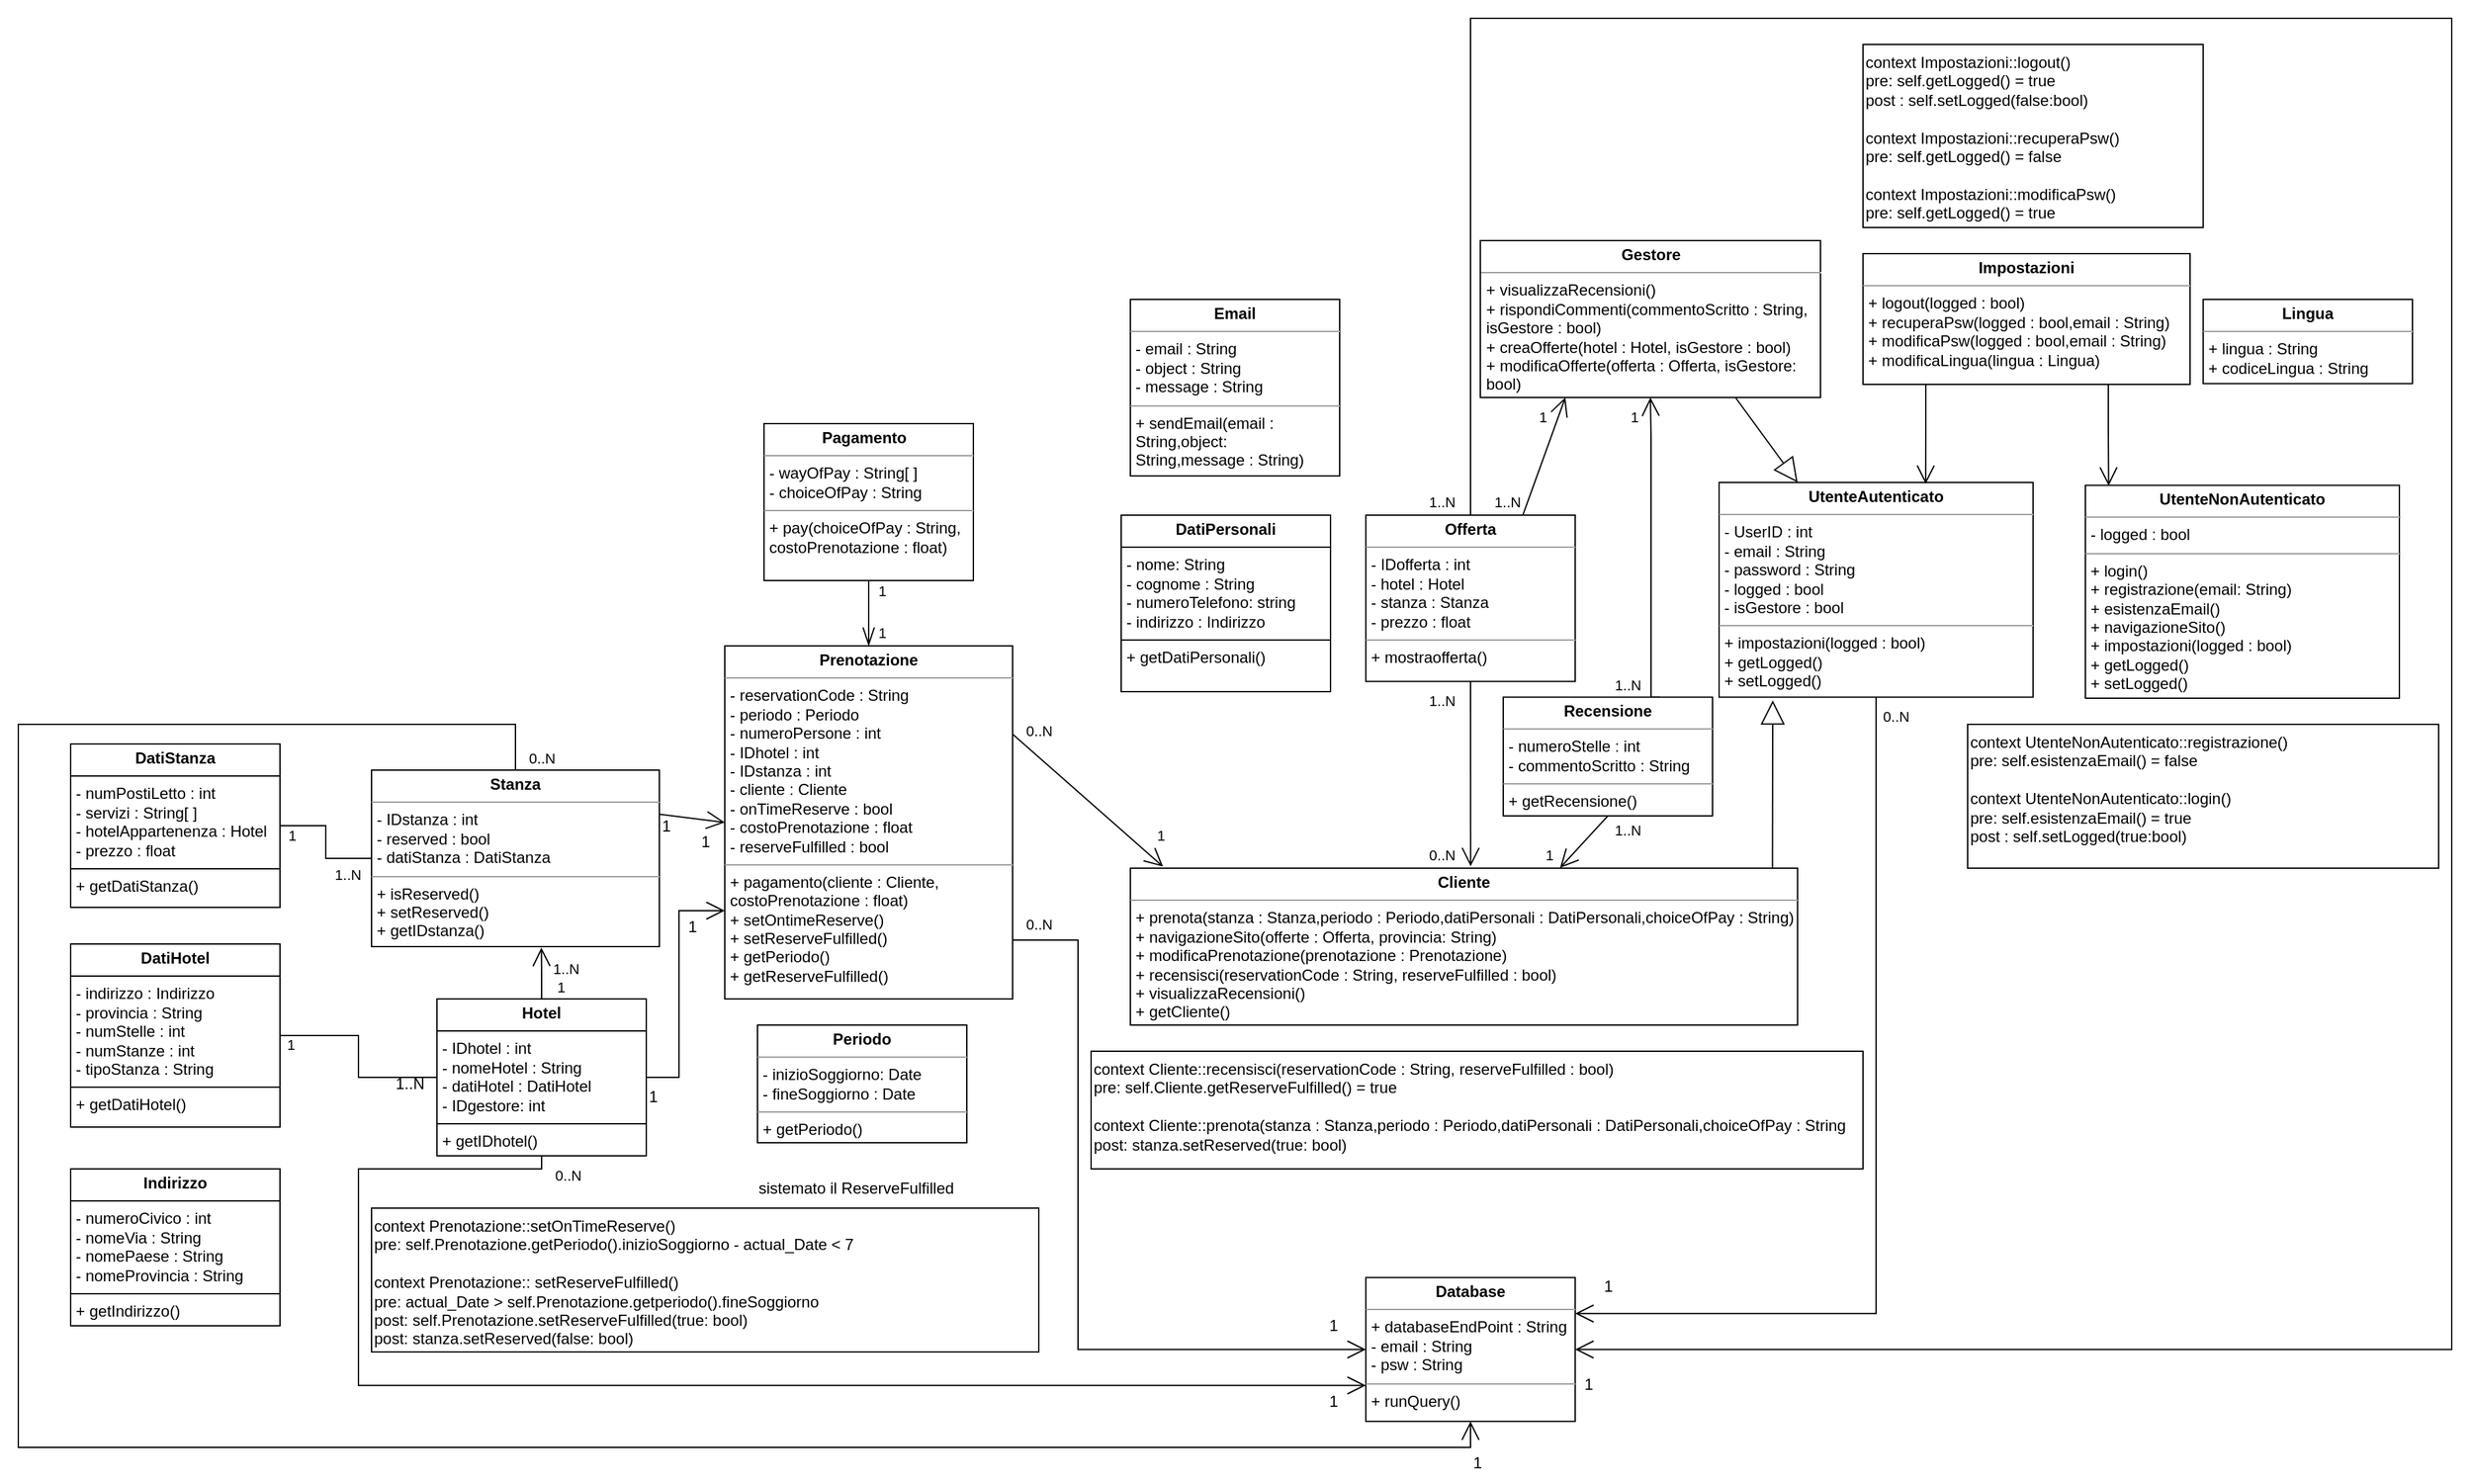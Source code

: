 <mxfile version="24.7.10">
  <diagram name="Pagina-1" id="dEHCwScaDQ0WG6pjIAjq">
    <mxGraphModel dx="1753" dy="-3562" grid="1" gridSize="10" guides="1" tooltips="1" connect="1" arrows="1" fold="1" page="1" pageScale="1" pageWidth="827" pageHeight="1169" math="0" shadow="0">
      <root>
        <mxCell id="0" />
        <mxCell id="1" parent="0" />
        <mxCell id="WoJ8gUg84EBX55OeKf0T-1" value="&lt;p style=&quot;margin:0px;margin-top:4px;text-align:center;&quot;&gt;&lt;b&gt;Database&lt;/b&gt;&lt;/p&gt;&lt;hr size=&quot;1&quot;&gt;&lt;p style=&quot;margin:0px;margin-left:4px;&quot;&gt;+ databaseEndPoint : String&lt;/p&gt;&lt;p style=&quot;margin:0px;margin-left:4px;&quot;&gt;- email : String&lt;/p&gt;&lt;p style=&quot;margin:0px;margin-left:4px;&quot;&gt;- psw : String&lt;/p&gt;&lt;hr size=&quot;1&quot;&gt;&lt;p style=&quot;margin:0px;margin-left:4px;&quot;&gt;+ runQuery()&lt;/p&gt;" style="verticalAlign=top;align=left;overflow=fill;fontSize=12;fontFamily=Helvetica;html=1;whiteSpace=wrap;" vertex="1" parent="1">
          <mxGeometry x="2470" y="6393.12" width="160" height="110" as="geometry" />
        </mxCell>
        <mxCell id="WoJ8gUg84EBX55OeKf0T-2" style="edgeStyle=orthogonalEdgeStyle;rounded=0;orthogonalLoop=1;jettySize=auto;html=1;exitX=0.75;exitY=0;exitDx=0;exitDy=0;endArrow=open;endFill=0;endSize=12;entryX=0.5;entryY=1;entryDx=0;entryDy=0;" edge="1" parent="1" source="WoJ8gUg84EBX55OeKf0T-77" target="WoJ8gUg84EBX55OeKf0T-3">
          <mxGeometry relative="1" as="geometry">
            <mxPoint x="2680" y="5820" as="targetPoint" />
            <Array as="points">
              <mxPoint x="2688" y="5949" />
              <mxPoint x="2688" y="5750" />
            </Array>
          </mxGeometry>
        </mxCell>
        <mxCell id="WoJ8gUg84EBX55OeKf0T-3" value="&lt;p style=&quot;margin:0px;margin-top:4px;text-align:center;&quot;&gt;&lt;b&gt;Gestore&lt;/b&gt;&lt;/p&gt;&lt;hr size=&quot;1&quot;&gt;&lt;p style=&quot;margin:0px;margin-left:4px;&quot;&gt;&lt;/p&gt;&lt;p style=&quot;margin:0px;margin-left:4px;&quot;&gt;+ visualizzaRecensioni()&lt;/p&gt;&lt;p style=&quot;margin:0px;margin-left:4px;&quot;&gt;+ rispondiCommenti(commentoScritto : String, isGestore : bool)&lt;/p&gt;&lt;p style=&quot;margin:0px;margin-left:4px;&quot;&gt;+ creaOfferte(hotel : Hotel, isGestore : bool)&lt;/p&gt;&lt;p style=&quot;margin:0px;margin-left:4px;&quot;&gt;+ modificaOfferte(offerta : Offerta, isGestore: bool)&lt;/p&gt;" style="verticalAlign=top;align=left;overflow=fill;fontSize=12;fontFamily=Helvetica;html=1;whiteSpace=wrap;" vertex="1" parent="1">
          <mxGeometry x="2557.5" y="5600" width="260" height="120" as="geometry" />
        </mxCell>
        <mxCell id="WoJ8gUg84EBX55OeKf0T-4" style="rounded=0;orthogonalLoop=1;jettySize=auto;html=1;exitX=0.51;exitY=-0.012;exitDx=0;exitDy=0;endArrow=none;endFill=0;entryX=0.5;entryY=1;entryDx=0;entryDy=0;startArrow=open;startFill=0;endSize=12;startSize=12;exitPerimeter=0;" edge="1" parent="1" source="WoJ8gUg84EBX55OeKf0T-5" target="WoJ8gUg84EBX55OeKf0T-17">
          <mxGeometry relative="1" as="geometry">
            <mxPoint x="2550" y="5940" as="targetPoint" />
          </mxGeometry>
        </mxCell>
        <mxCell id="WoJ8gUg84EBX55OeKf0T-5" value="&lt;p style=&quot;margin:0px;margin-top:4px;text-align:center;&quot;&gt;&lt;b&gt;Cliente&lt;/b&gt;&lt;/p&gt;&lt;hr size=&quot;1&quot;&gt;&lt;p style=&quot;margin:0px;margin-left:4px;&quot;&gt;+ prenota(stanza : Stanza,periodo : Periodo,datiPersonali : DatiPersonali,choiceOfPay : String)&lt;/p&gt;&lt;p style=&quot;margin:0px;margin-left:4px;&quot;&gt;+ navigazioneSito(offerte : Offerta, provincia: String)&lt;/p&gt;&lt;p style=&quot;margin:0px;margin-left:4px;&quot;&gt;+ modificaPrenotazione(prenotazione : Prenotazione)&lt;/p&gt;&lt;p style=&quot;margin:0px;margin-left:4px;&quot;&gt;+ recensisci(reservationCode : String, reserveFulfilled : bool)&lt;/p&gt;&lt;p style=&quot;margin:0px;margin-left:4px;&quot;&gt;+ visualizzaRecensioni()&lt;/p&gt;&lt;p style=&quot;margin:0px;margin-left:4px;&quot;&gt;+ getCliente()&lt;/p&gt;" style="verticalAlign=top;align=left;overflow=fill;fontSize=12;fontFamily=Helvetica;html=1;whiteSpace=wrap;" vertex="1" parent="1">
          <mxGeometry x="2290" y="6080" width="510" height="120" as="geometry" />
        </mxCell>
        <mxCell id="WoJ8gUg84EBX55OeKf0T-6" style="edgeStyle=orthogonalEdgeStyle;rounded=0;orthogonalLoop=1;jettySize=auto;html=1;entryX=1;entryY=0.25;entryDx=0;entryDy=0;endArrow=open;endFill=0;endSize=12;exitX=0.5;exitY=1;exitDx=0;exitDy=0;" edge="1" parent="1" source="WoJ8gUg84EBX55OeKf0T-7" target="WoJ8gUg84EBX55OeKf0T-1">
          <mxGeometry relative="1" as="geometry">
            <Array as="points">
              <mxPoint x="2860" y="6421" />
            </Array>
            <mxPoint x="2890" y="5990" as="sourcePoint" />
          </mxGeometry>
        </mxCell>
        <mxCell id="WoJ8gUg84EBX55OeKf0T-7" value="&lt;p style=&quot;margin:0px;margin-top:4px;text-align:center;&quot;&gt;&lt;b&gt;UtenteAutenticato&lt;/b&gt;&lt;/p&gt;&lt;hr size=&quot;1&quot;&gt;&lt;p style=&quot;margin:0px;margin-left:4px;&quot;&gt;- UserID : int&lt;/p&gt;&lt;p style=&quot;margin:0px;margin-left:4px;&quot;&gt;- email : String&lt;/p&gt;&lt;p style=&quot;margin:0px;margin-left:4px;&quot;&gt;- password : String&lt;/p&gt;&lt;p style=&quot;margin:0px;margin-left:4px;&quot;&gt;- logged : bool&lt;/p&gt;&lt;p style=&quot;margin:0px;margin-left:4px;&quot;&gt;- isGestore : bool&lt;/p&gt;&lt;hr size=&quot;1&quot;&gt;&lt;p style=&quot;border-color: var(--border-color); margin: 0px 0px 0px 4px;&quot;&gt;&lt;span style=&quot;background-color: initial;&quot;&gt;+ impostazioni(logged : bool)&lt;/span&gt;&lt;/p&gt;&lt;p style=&quot;border-color: var(--border-color); margin: 0px 0px 0px 4px;&quot;&gt;&lt;span style=&quot;background-color: initial;&quot;&gt;+ getLogged()&amp;nbsp;&lt;/span&gt;&lt;br&gt;&lt;/p&gt;&lt;p style=&quot;border-color: var(--border-color); margin: 0px 0px 0px 4px;&quot;&gt;&lt;span style=&quot;background-color: initial;&quot;&gt;+ setLogged()&lt;/span&gt;&lt;/p&gt;" style="verticalAlign=top;align=left;overflow=fill;fontSize=12;fontFamily=Helvetica;html=1;whiteSpace=wrap;" vertex="1" parent="1">
          <mxGeometry x="2740" y="5785" width="240" height="164.21" as="geometry" />
        </mxCell>
        <mxCell id="WoJ8gUg84EBX55OeKf0T-8" value="&lt;p style=&quot;margin:0px;margin-top:4px;text-align:center;&quot;&gt;&lt;b&gt;UtenteNonAutenticato&lt;/b&gt;&lt;/p&gt;&lt;hr size=&quot;1&quot;&gt;&lt;p style=&quot;margin:0px;margin-left:4px;&quot;&gt;- logged : bool&lt;/p&gt;&lt;hr size=&quot;1&quot;&gt;&lt;p style=&quot;margin:0px;margin-left:4px;&quot;&gt;+ login()&lt;/p&gt;&lt;p style=&quot;margin:0px;margin-left:4px;&quot;&gt;+ registrazione(email: String)&lt;/p&gt;&lt;p style=&quot;margin:0px;margin-left:4px;&quot;&gt;+ esistenzaEmail()&lt;/p&gt;&lt;p style=&quot;margin:0px;margin-left:4px;&quot;&gt;+ navigazioneSito()&lt;/p&gt;&lt;p style=&quot;margin:0px;margin-left:4px;&quot;&gt;+ impostazioni(logged : bool)&lt;/p&gt;&lt;p style=&quot;margin:0px;margin-left:4px;&quot;&gt;+ getLogged()&lt;/p&gt;&lt;p style=&quot;margin:0px;margin-left:4px;&quot;&gt;+ setLogged()&lt;/p&gt;&lt;p style=&quot;margin:0px;margin-left:4px;&quot;&gt;&lt;br&gt;&lt;/p&gt;" style="verticalAlign=top;align=left;overflow=fill;fontSize=12;fontFamily=Helvetica;html=1;whiteSpace=wrap;" vertex="1" parent="1">
          <mxGeometry x="3020" y="5787.19" width="240" height="162.81" as="geometry" />
        </mxCell>
        <mxCell id="WoJ8gUg84EBX55OeKf0T-9" value="&lt;p style=&quot;margin:0px;margin-top:4px;text-align:center;&quot;&gt;&lt;b&gt;Impostazioni&lt;/b&gt;&lt;/p&gt;&lt;hr size=&quot;1&quot;&gt;&lt;p style=&quot;margin:0px;margin-left:4px;&quot;&gt;&lt;/p&gt;&lt;p style=&quot;margin:0px;margin-left:4px;&quot;&gt;+ logout(logged : bool)&lt;/p&gt;&lt;p style=&quot;margin:0px;margin-left:4px;&quot;&gt;+ recuperaPsw(logged : bool,email : String)&lt;/p&gt;&lt;p style=&quot;margin:0px;margin-left:4px;&quot;&gt;+ modificaPsw(logged : bool,email : String)&lt;/p&gt;&lt;p style=&quot;margin:0px;margin-left:4px;&quot;&gt;+ modificaLingua(lingua : Lingua)&lt;/p&gt;&lt;p style=&quot;margin:0px;margin-left:4px;&quot;&gt;&lt;br&gt;&lt;/p&gt;" style="verticalAlign=top;align=left;overflow=fill;fontSize=12;fontFamily=Helvetica;html=1;whiteSpace=wrap;" vertex="1" parent="1">
          <mxGeometry x="2850" y="5610" width="250" height="100" as="geometry" />
        </mxCell>
        <mxCell id="WoJ8gUg84EBX55OeKf0T-10" style="edgeStyle=orthogonalEdgeStyle;rounded=0;orthogonalLoop=1;jettySize=auto;html=1;exitX=0.5;exitY=0;exitDx=0;exitDy=0;entryX=0.5;entryY=1;entryDx=0;entryDy=0;endArrow=open;endFill=0;strokeWidth=1;endSize=12;" edge="1" parent="1" source="WoJ8gUg84EBX55OeKf0T-54" target="WoJ8gUg84EBX55OeKf0T-1">
          <mxGeometry relative="1" as="geometry">
            <Array as="points">
              <mxPoint x="1820" y="5970" />
              <mxPoint x="1440" y="5970" />
              <mxPoint x="1440" y="6523" />
              <mxPoint x="2550" y="6523" />
            </Array>
          </mxGeometry>
        </mxCell>
        <mxCell id="WoJ8gUg84EBX55OeKf0T-11" style="edgeStyle=orthogonalEdgeStyle;rounded=0;orthogonalLoop=1;jettySize=auto;html=1;entryX=0;entryY=0.75;entryDx=0;entryDy=0;endArrow=open;endFill=0;endSize=12;exitX=0.5;exitY=1;exitDx=0;exitDy=0;" edge="1" parent="1" source="WoJ8gUg84EBX55OeKf0T-60" target="WoJ8gUg84EBX55OeKf0T-1">
          <mxGeometry relative="1" as="geometry">
            <Array as="points">
              <mxPoint x="1840" y="6310" />
              <mxPoint x="1700" y="6310" />
              <mxPoint x="1700" y="6476" />
            </Array>
            <mxPoint x="1840" y="6300" as="sourcePoint" />
          </mxGeometry>
        </mxCell>
        <mxCell id="WoJ8gUg84EBX55OeKf0T-12" style="edgeStyle=orthogonalEdgeStyle;rounded=0;orthogonalLoop=1;jettySize=auto;html=1;exitX=1;exitY=0.75;exitDx=0;exitDy=0;entryX=0;entryY=0.5;entryDx=0;entryDy=0;endArrow=open;endFill=0;endSize=12;" edge="1" parent="1" source="WoJ8gUg84EBX55OeKf0T-13" target="WoJ8gUg84EBX55OeKf0T-1">
          <mxGeometry relative="1" as="geometry">
            <Array as="points">
              <mxPoint x="2250" y="6135" />
              <mxPoint x="2250" y="6448" />
            </Array>
          </mxGeometry>
        </mxCell>
        <mxCell id="WoJ8gUg84EBX55OeKf0T-13" value="&lt;p style=&quot;margin:0px;margin-top:4px;text-align:center;&quot;&gt;&lt;b&gt;Prenotazione&lt;/b&gt;&lt;/p&gt;&lt;hr size=&quot;1&quot;&gt;&lt;p style=&quot;margin:0px;margin-left:4px;&quot;&gt;- reservationCode : String&lt;/p&gt;&lt;p style=&quot;margin:0px;margin-left:4px;&quot;&gt;- periodo : Periodo&lt;/p&gt;&lt;p style=&quot;margin:0px;margin-left:4px;&quot;&gt;- numeroPersone : int&lt;/p&gt;&lt;p style=&quot;margin:0px;margin-left:4px;&quot;&gt;- IDhotel : int&lt;/p&gt;&lt;p style=&quot;margin:0px;margin-left:4px;&quot;&gt;- IDstanza : int&lt;/p&gt;&lt;p style=&quot;margin:0px;margin-left:4px;&quot;&gt;- cliente : Cliente&lt;/p&gt;&lt;p style=&quot;margin:0px;margin-left:4px;&quot;&gt;- onTimeReserve : bool&lt;/p&gt;&lt;p style=&quot;margin:0px;margin-left:4px;&quot;&gt;- costoPrenotazione : float&lt;/p&gt;&lt;p style=&quot;margin:0px;margin-left:4px;&quot;&gt;- reserveFulfilled : bool&lt;/p&gt;&lt;hr size=&quot;1&quot;&gt;&lt;p style=&quot;margin:0px;margin-left:4px;&quot;&gt;&lt;span style=&quot;background-color: initial;&quot;&gt;+ pagamento(cliente : Cliente, costoPrenotazione : float)&lt;/span&gt;&lt;br&gt;&lt;/p&gt;&lt;p style=&quot;margin:0px;margin-left:4px;&quot;&gt;&lt;span style=&quot;background-color: initial;&quot;&gt;+ setOntimeReserve()&lt;/span&gt;&lt;/p&gt;&lt;p style=&quot;margin:0px;margin-left:4px;&quot;&gt;+ setReserveFulfilled()&lt;/p&gt;&lt;p style=&quot;margin:0px;margin-left:4px;&quot;&gt;+ getPeriodo()&lt;/p&gt;&lt;p style=&quot;margin:0px;margin-left:4px;&quot;&gt;+ getRe&lt;span style=&quot;background-color: initial;&quot;&gt;serveFulfilled()&lt;/span&gt;&lt;/p&gt;&lt;p style=&quot;margin:0px;margin-left:4px;&quot;&gt;&lt;br&gt;&lt;/p&gt;" style="verticalAlign=top;align=left;overflow=fill;fontSize=12;fontFamily=Helvetica;html=1;whiteSpace=wrap;" vertex="1" parent="1">
          <mxGeometry x="1980" y="5910" width="220" height="270" as="geometry" />
        </mxCell>
        <mxCell id="WoJ8gUg84EBX55OeKf0T-14" value="" style="edgeStyle=orthogonalEdgeStyle;rounded=0;orthogonalLoop=1;jettySize=auto;html=1;entryX=0;entryY=0.5;entryDx=0;entryDy=0;endArrow=none;endFill=0;startSize=12;endSize=12;exitX=1;exitY=0.5;exitDx=0;exitDy=0;" edge="1" parent="1" source="WoJ8gUg84EBX55OeKf0T-58" target="WoJ8gUg84EBX55OeKf0T-54">
          <mxGeometry x="0.671" y="-10" relative="1" as="geometry">
            <mxPoint as="offset" />
            <mxPoint x="1660" y="6060" as="sourcePoint" />
          </mxGeometry>
        </mxCell>
        <mxCell id="WoJ8gUg84EBX55OeKf0T-15" style="edgeStyle=orthogonalEdgeStyle;rounded=0;orthogonalLoop=1;jettySize=auto;html=1;exitX=0.5;exitY=0;exitDx=0;exitDy=0;entryX=1;entryY=0.5;entryDx=0;entryDy=0;endArrow=open;endFill=0;endSize=12;" edge="1" parent="1" source="WoJ8gUg84EBX55OeKf0T-17" target="WoJ8gUg84EBX55OeKf0T-1">
          <mxGeometry relative="1" as="geometry">
            <Array as="points">
              <mxPoint x="2550" y="5430" />
              <mxPoint x="3300" y="5430" />
              <mxPoint x="3300" y="6448" />
            </Array>
          </mxGeometry>
        </mxCell>
        <mxCell id="WoJ8gUg84EBX55OeKf0T-16" style="rounded=0;orthogonalLoop=1;jettySize=auto;html=1;exitX=0.75;exitY=0;exitDx=0;exitDy=0;entryX=0.25;entryY=1;entryDx=0;entryDy=0;endSize=12;endArrow=open;endFill=0;" edge="1" parent="1" source="WoJ8gUg84EBX55OeKf0T-17" target="WoJ8gUg84EBX55OeKf0T-3">
          <mxGeometry relative="1" as="geometry" />
        </mxCell>
        <mxCell id="WoJ8gUg84EBX55OeKf0T-17" value="&lt;p style=&quot;margin:0px;margin-top:4px;text-align:center;&quot;&gt;&lt;b&gt;Offerta&lt;/b&gt;&lt;/p&gt;&lt;hr size=&quot;1&quot;&gt;&lt;p style=&quot;margin:0px;margin-left:4px;&quot;&gt;- IDofferta : int&lt;/p&gt;&lt;p style=&quot;margin:0px;margin-left:4px;&quot;&gt;- hotel : Hotel&lt;/p&gt;&lt;p style=&quot;margin:0px;margin-left:4px;&quot;&gt;- stanza : Stanza&lt;/p&gt;&lt;p style=&quot;margin:0px;margin-left:4px;&quot;&gt;- prezzo : float&lt;/p&gt;&lt;hr size=&quot;1&quot;&gt;&lt;p style=&quot;margin:0px;margin-left:4px;&quot;&gt;&lt;span style=&quot;background-color: initial;&quot;&gt;+ mostraofferta()&lt;/span&gt;&lt;br&gt;&lt;/p&gt;" style="verticalAlign=top;align=left;overflow=fill;fontSize=12;fontFamily=Helvetica;html=1;whiteSpace=wrap;" vertex="1" parent="1">
          <mxGeometry x="2470" y="5810" width="160" height="127.19" as="geometry" />
        </mxCell>
        <mxCell id="WoJ8gUg84EBX55OeKf0T-18" value="&lt;p style=&quot;margin:0px;margin-top:4px;text-align:center;&quot;&gt;&lt;b&gt;Lingua&lt;/b&gt;&lt;/p&gt;&lt;hr size=&quot;1&quot;&gt;&lt;p style=&quot;margin:0px;margin-left:4px;&quot;&gt;+ lingua : String&lt;/p&gt;&lt;p style=&quot;margin:0px;margin-left:4px;&quot;&gt;+ codiceLingua : String&amp;nbsp;&lt;/p&gt;&lt;p style=&quot;margin:0px;margin-left:4px;&quot;&gt;&lt;br&gt;&lt;/p&gt;" style="verticalAlign=top;align=left;overflow=fill;fontSize=12;fontFamily=Helvetica;html=1;whiteSpace=wrap;" vertex="1" parent="1">
          <mxGeometry x="3110" y="5645" width="160" height="64.37" as="geometry" />
        </mxCell>
        <mxCell id="WoJ8gUg84EBX55OeKf0T-19" style="rounded=0;orthogonalLoop=1;jettySize=auto;html=1;exitX=0.5;exitY=1;exitDx=0;exitDy=0;entryX=0.5;entryY=0;entryDx=0;entryDy=0;endArrow=openThin;endFill=0;endSize=12;" edge="1" parent="1" source="WoJ8gUg84EBX55OeKf0T-20" target="WoJ8gUg84EBX55OeKf0T-13">
          <mxGeometry relative="1" as="geometry" />
        </mxCell>
        <mxCell id="WoJ8gUg84EBX55OeKf0T-20" value="&lt;p style=&quot;margin:0px;margin-top:4px;text-align:center;&quot;&gt;&lt;b&gt;Pagamento&amp;nbsp;&amp;nbsp;&lt;/b&gt;&lt;/p&gt;&lt;hr size=&quot;1&quot;&gt;&lt;p style=&quot;margin:0px;margin-left:4px;&quot;&gt;- wayOfPay : String[ ]&lt;/p&gt;&lt;p style=&quot;margin:0px;margin-left:4px;&quot;&gt;- choiceOfPay : String&lt;/p&gt;&lt;hr size=&quot;1&quot;&gt;&lt;p style=&quot;margin:0px;margin-left:4px;&quot;&gt;&lt;span style=&quot;background-color: initial;&quot;&gt;+ pay(choiceOfPay : String, costoPrenotazione : float)&lt;/span&gt;&lt;br&gt;&lt;/p&gt;" style="verticalAlign=top;align=left;overflow=fill;fontSize=12;fontFamily=Helvetica;html=1;whiteSpace=wrap;" vertex="1" parent="1">
          <mxGeometry x="2010" y="5740" width="160" height="120" as="geometry" />
        </mxCell>
        <mxCell id="WoJ8gUg84EBX55OeKf0T-21" value="&lt;p style=&quot;margin:0px;margin-top:4px;text-align:center;&quot;&gt;&lt;b&gt;Email&lt;/b&gt;&lt;/p&gt;&lt;hr size=&quot;1&quot;&gt;&lt;p style=&quot;margin:0px;margin-left:4px;&quot;&gt;- email : String&lt;/p&gt;&lt;p style=&quot;margin:0px;margin-left:4px;&quot;&gt;- object : String&lt;/p&gt;&lt;p style=&quot;margin:0px;margin-left:4px;&quot;&gt;- message : String&lt;/p&gt;&lt;hr size=&quot;1&quot;&gt;&lt;p style=&quot;margin:0px;margin-left:4px;&quot;&gt;&lt;span style=&quot;background-color: initial;&quot;&gt;+ sendEmail(email : String,object: String,message : String)&lt;/span&gt;&lt;br&gt;&lt;/p&gt;" style="verticalAlign=top;align=left;overflow=fill;fontSize=12;fontFamily=Helvetica;html=1;whiteSpace=wrap;" vertex="1" parent="1">
          <mxGeometry x="2290" y="5645" width="160" height="135" as="geometry" />
        </mxCell>
        <mxCell id="WoJ8gUg84EBX55OeKf0T-22" value="" style="endArrow=block;endSize=16;endFill=0;html=1;rounded=0;exitX=0.75;exitY=1;exitDx=0;exitDy=0;entryX=0.25;entryY=0;entryDx=0;entryDy=0;" edge="1" parent="1" source="WoJ8gUg84EBX55OeKf0T-3" target="WoJ8gUg84EBX55OeKf0T-7">
          <mxGeometry width="160" relative="1" as="geometry">
            <mxPoint x="2655" y="5980" as="sourcePoint" />
            <mxPoint x="2815" y="5980" as="targetPoint" />
          </mxGeometry>
        </mxCell>
        <mxCell id="WoJ8gUg84EBX55OeKf0T-23" value="" style="endArrow=block;endSize=16;endFill=0;html=1;rounded=0;exitX=0.944;exitY=0;exitDx=0;exitDy=0;entryX=0.171;entryY=1.015;entryDx=0;entryDy=0;exitPerimeter=0;entryPerimeter=0;" edge="1" parent="1" target="WoJ8gUg84EBX55OeKf0T-7">
          <mxGeometry width="160" relative="1" as="geometry">
            <mxPoint x="2780.8" y="6080.0" as="sourcePoint" />
            <mxPoint x="2780.0" y="5940.112" as="targetPoint" />
          </mxGeometry>
        </mxCell>
        <mxCell id="WoJ8gUg84EBX55OeKf0T-24" value="" style="endArrow=open;endFill=1;endSize=12;html=1;rounded=0;exitX=1;exitY=0.25;exitDx=0;exitDy=0;entryX=0.049;entryY=-0.01;entryDx=0;entryDy=0;entryPerimeter=0;" edge="1" parent="1" source="WoJ8gUg84EBX55OeKf0T-13" target="WoJ8gUg84EBX55OeKf0T-5">
          <mxGeometry width="160" relative="1" as="geometry">
            <mxPoint x="2100" y="6120" as="sourcePoint" />
            <mxPoint x="2260" y="6120" as="targetPoint" />
          </mxGeometry>
        </mxCell>
        <mxCell id="WoJ8gUg84EBX55OeKf0T-25" value="" style="endArrow=open;endFill=1;endSize=12;html=1;rounded=0;entryX=0.644;entryY=-0.002;entryDx=0;entryDy=0;entryPerimeter=0;exitX=0.5;exitY=1;exitDx=0;exitDy=0;" edge="1" parent="1" source="WoJ8gUg84EBX55OeKf0T-77" target="WoJ8gUg84EBX55OeKf0T-5">
          <mxGeometry width="160" relative="1" as="geometry">
            <mxPoint x="2630" y="6050" as="sourcePoint" />
            <mxPoint x="2300" y="6070" as="targetPoint" />
          </mxGeometry>
        </mxCell>
        <mxCell id="WoJ8gUg84EBX55OeKf0T-26" value="" style="endArrow=open;endFill=1;endSize=12;html=1;rounded=0;entryX=0;entryY=0.5;entryDx=0;entryDy=0;exitX=1;exitY=0.25;exitDx=0;exitDy=0;" edge="1" parent="1" source="WoJ8gUg84EBX55OeKf0T-54" target="WoJ8gUg84EBX55OeKf0T-13">
          <mxGeometry width="160" relative="1" as="geometry">
            <mxPoint x="1910" y="5950" as="sourcePoint" />
            <mxPoint x="2310" y="6080" as="targetPoint" />
          </mxGeometry>
        </mxCell>
        <mxCell id="WoJ8gUg84EBX55OeKf0T-27" value="" style="endArrow=open;html=1;edgeStyle=orthogonalEdgeStyle;rounded=0;entryX=0.59;entryY=1.006;entryDx=0;entryDy=0;endFill=0;endSize=12;entryPerimeter=0;exitX=0.5;exitY=0;exitDx=0;exitDy=0;" edge="1" parent="1" source="WoJ8gUg84EBX55OeKf0T-60" target="WoJ8gUg84EBX55OeKf0T-54">
          <mxGeometry relative="1" as="geometry">
            <mxPoint x="1820" y="6160" as="sourcePoint" />
            <mxPoint x="1840.0" y="6140" as="targetPoint" />
          </mxGeometry>
        </mxCell>
        <mxCell id="WoJ8gUg84EBX55OeKf0T-28" value="&lt;font style=&quot;font-size: 11px;&quot;&gt;1&lt;/font&gt;" style="edgeLabel;resizable=0;html=1;align=left;verticalAlign=bottom;fontSize=15;" connectable="0" vertex="1" parent="WoJ8gUg84EBX55OeKf0T-27">
          <mxGeometry x="-1" relative="1" as="geometry">
            <mxPoint x="10" as="offset" />
          </mxGeometry>
        </mxCell>
        <mxCell id="WoJ8gUg84EBX55OeKf0T-29" value="1..N" style="edgeLabel;resizable=0;html=1;align=right;verticalAlign=bottom;" connectable="0" vertex="1" parent="WoJ8gUg84EBX55OeKf0T-27">
          <mxGeometry x="1" relative="1" as="geometry">
            <mxPoint x="30" y="25" as="offset" />
          </mxGeometry>
        </mxCell>
        <mxCell id="WoJ8gUg84EBX55OeKf0T-30" style="edgeStyle=orthogonalEdgeStyle;rounded=0;orthogonalLoop=1;jettySize=auto;html=1;entryX=0.658;entryY=0.007;entryDx=0;entryDy=0;entryPerimeter=0;endArrow=open;endFill=0;endSize=12;exitX=0.192;exitY=1.001;exitDx=0;exitDy=0;exitPerimeter=0;" edge="1" parent="1" source="WoJ8gUg84EBX55OeKf0T-9" target="WoJ8gUg84EBX55OeKf0T-7">
          <mxGeometry relative="1" as="geometry">
            <mxPoint x="2898" y="5710" as="sourcePoint" />
          </mxGeometry>
        </mxCell>
        <mxCell id="WoJ8gUg84EBX55OeKf0T-31" style="edgeStyle=orthogonalEdgeStyle;rounded=0;orthogonalLoop=1;jettySize=auto;html=1;exitX=0.75;exitY=1;exitDx=0;exitDy=0;entryX=0.074;entryY=0.002;entryDx=0;entryDy=0;entryPerimeter=0;endArrow=open;endFill=0;endSize=12;" edge="1" parent="1" source="WoJ8gUg84EBX55OeKf0T-9" target="WoJ8gUg84EBX55OeKf0T-8">
          <mxGeometry relative="1" as="geometry" />
        </mxCell>
        <mxCell id="WoJ8gUg84EBX55OeKf0T-32" value="&lt;font style=&quot;font-size: 11px;&quot;&gt;&amp;nbsp; &amp;nbsp; 1&lt;/font&gt;" style="text;html=1;align=center;verticalAlign=middle;resizable=0;points=[];autosize=1;strokeColor=none;fillColor=none;" vertex="1" parent="1">
          <mxGeometry x="1623" y="6040" width="40" height="30" as="geometry" />
        </mxCell>
        <mxCell id="WoJ8gUg84EBX55OeKf0T-33" value="&lt;font style=&quot;font-size: 11px;&quot;&gt;&amp;nbsp; &amp;nbsp; &amp;nbsp;1..N&lt;/font&gt;" style="text;html=1;align=center;verticalAlign=middle;resizable=0;points=[];autosize=1;strokeColor=none;fillColor=none;" vertex="1" parent="1">
          <mxGeometry x="1654" y="6070" width="60" height="30" as="geometry" />
        </mxCell>
        <mxCell id="WoJ8gUg84EBX55OeKf0T-34" style="edgeStyle=orthogonalEdgeStyle;rounded=0;orthogonalLoop=1;jettySize=auto;html=1;endArrow=none;endFill=0;exitX=1;exitY=0.5;exitDx=0;exitDy=0;entryX=0;entryY=0.5;entryDx=0;entryDy=0;" edge="1" parent="1" source="WoJ8gUg84EBX55OeKf0T-56" target="WoJ8gUg84EBX55OeKf0T-60">
          <mxGeometry relative="1" as="geometry">
            <mxPoint x="1660" y="6230" as="sourcePoint" />
            <mxPoint x="1710" y="6245.0" as="targetPoint" />
          </mxGeometry>
        </mxCell>
        <mxCell id="WoJ8gUg84EBX55OeKf0T-35" value="&lt;span style=&quot;font-size: 11px;&quot;&gt;1&lt;/span&gt;" style="text;html=1;align=center;verticalAlign=middle;resizable=0;points=[];autosize=1;strokeColor=none;fillColor=none;" vertex="1" parent="1">
          <mxGeometry x="1633" y="6200" width="30" height="30" as="geometry" />
        </mxCell>
        <mxCell id="WoJ8gUg84EBX55OeKf0T-36" value="1" style="text;html=1;align=center;verticalAlign=middle;resizable=0;points=[];autosize=1;strokeColor=none;fillColor=none;" vertex="1" parent="1">
          <mxGeometry x="1910" y="6060" width="30" height="30" as="geometry" />
        </mxCell>
        <mxCell id="WoJ8gUg84EBX55OeKf0T-37" value="1" style="text;html=1;align=center;verticalAlign=middle;resizable=0;points=[];autosize=1;strokeColor=none;fillColor=none;" vertex="1" parent="1">
          <mxGeometry x="1950" y="6045" width="30" height="30" as="geometry" />
        </mxCell>
        <mxCell id="WoJ8gUg84EBX55OeKf0T-38" value="&lt;font style=&quot;font-size: 11px;&quot;&gt;&lt;br&gt;1..N&lt;/font&gt;" style="text;html=1;align=center;verticalAlign=middle;resizable=0;points=[];autosize=1;strokeColor=none;fillColor=none;" vertex="1" parent="1">
          <mxGeometry x="2650" y="6022.5" width="40" height="40" as="geometry" />
        </mxCell>
        <mxCell id="WoJ8gUg84EBX55OeKf0T-39" value="&lt;font style=&quot;font-size: 11px;&quot;&gt;1&lt;/font&gt;" style="text;html=1;align=center;verticalAlign=middle;resizable=0;points=[];autosize=1;strokeColor=none;fillColor=none;" vertex="1" parent="1">
          <mxGeometry x="2595" y="6055" width="30" height="30" as="geometry" />
        </mxCell>
        <mxCell id="WoJ8gUg84EBX55OeKf0T-40" value="&lt;font style=&quot;font-size: 11px;&quot;&gt;1..N&lt;/font&gt;" style="text;html=1;align=center;verticalAlign=middle;resizable=0;points=[];autosize=1;strokeColor=none;fillColor=none;" vertex="1" parent="1">
          <mxGeometry x="2557.5" y="5785" width="40" height="30" as="geometry" />
        </mxCell>
        <mxCell id="WoJ8gUg84EBX55OeKf0T-41" value="&lt;font style=&quot;font-size: 11px;&quot;&gt;1&lt;/font&gt;" style="text;html=1;align=center;verticalAlign=middle;resizable=0;points=[];autosize=1;strokeColor=none;fillColor=none;" vertex="1" parent="1">
          <mxGeometry x="2590" y="5720" width="30" height="30" as="geometry" />
        </mxCell>
        <mxCell id="WoJ8gUg84EBX55OeKf0T-42" value="&lt;font style=&quot;font-size: 11px;&quot;&gt;1&lt;/font&gt;" style="text;html=1;align=center;verticalAlign=middle;resizable=0;points=[];autosize=1;strokeColor=none;fillColor=none;" vertex="1" parent="1">
          <mxGeometry x="2298" y="6040" width="30" height="30" as="geometry" />
        </mxCell>
        <mxCell id="WoJ8gUg84EBX55OeKf0T-43" value="&lt;font style=&quot;font-size: 11px;&quot;&gt;0..N&lt;/font&gt;" style="text;html=1;align=center;verticalAlign=middle;resizable=0;points=[];autosize=1;strokeColor=none;fillColor=none;" vertex="1" parent="1">
          <mxGeometry x="2200" y="5960" width="40" height="30" as="geometry" />
        </mxCell>
        <mxCell id="WoJ8gUg84EBX55OeKf0T-44" value="&lt;font style=&quot;font-size: 11px;&quot;&gt;&lt;br&gt;1&lt;/font&gt;" style="text;html=1;align=center;verticalAlign=middle;resizable=0;points=[];autosize=1;strokeColor=none;fillColor=none;" vertex="1" parent="1">
          <mxGeometry x="2085" y="5840.0" width="30" height="40" as="geometry" />
        </mxCell>
        <mxCell id="WoJ8gUg84EBX55OeKf0T-45" value="&lt;font style=&quot;font-size: 11px;&quot;&gt;1&lt;/font&gt;" style="text;html=1;align=center;verticalAlign=middle;resizable=0;points=[];autosize=1;strokeColor=none;fillColor=none;" vertex="1" parent="1">
          <mxGeometry x="2085" y="5885" width="30" height="30" as="geometry" />
        </mxCell>
        <mxCell id="WoJ8gUg84EBX55OeKf0T-46" value="&lt;span style=&quot;font-size: 11px;&quot;&gt;1..N&lt;/span&gt;" style="text;html=1;align=center;verticalAlign=middle;resizable=0;points=[];autosize=1;strokeColor=none;fillColor=none;" vertex="1" parent="1">
          <mxGeometry x="2507.5" y="5937.19" width="40" height="30" as="geometry" />
        </mxCell>
        <mxCell id="WoJ8gUg84EBX55OeKf0T-47" value="&lt;span style=&quot;font-size: 11px;&quot;&gt;0..N&lt;/span&gt;" style="text;html=1;align=center;verticalAlign=middle;resizable=0;points=[];autosize=1;strokeColor=none;fillColor=none;" vertex="1" parent="1">
          <mxGeometry x="2507.5" y="6055" width="40" height="30" as="geometry" />
        </mxCell>
        <mxCell id="WoJ8gUg84EBX55OeKf0T-48" value="&lt;span style=&quot;font-size: 11px;&quot;&gt;1..N&lt;br&gt;&lt;br&gt;&lt;/span&gt;" style="text;html=1;align=center;verticalAlign=middle;resizable=0;points=[];autosize=1;strokeColor=none;fillColor=none;" vertex="1" parent="1">
          <mxGeometry x="2650" y="5927.19" width="40" height="40" as="geometry" />
        </mxCell>
        <mxCell id="WoJ8gUg84EBX55OeKf0T-49" value="&lt;span style=&quot;font-size: 11px;&quot;&gt;1&lt;br&gt;&lt;/span&gt;" style="text;html=1;align=center;verticalAlign=middle;resizable=0;points=[];autosize=1;strokeColor=none;fillColor=none;" vertex="1" parent="1">
          <mxGeometry x="2660" y="5720" width="30" height="30" as="geometry" />
        </mxCell>
        <mxCell id="WoJ8gUg84EBX55OeKf0T-50" value="context UtenteNonAutenticato::registrazione()&lt;br&gt;pre: self.esistenzaEmail() = false&lt;br&gt;&lt;br&gt;context UtenteNonAutenticato::login()&lt;br&gt;pre: self.esistenzaEmail() = true&lt;br&gt;post : self.setLogged(true:bool)" style="rounded=0;whiteSpace=wrap;html=1;align=left;verticalAlign=top;" vertex="1" parent="1">
          <mxGeometry x="2930" y="5970" width="360" height="110" as="geometry" />
        </mxCell>
        <mxCell id="WoJ8gUg84EBX55OeKf0T-51" value="context Impostazioni::logout()&lt;br&gt;pre: self.getLogged() = true&lt;br&gt;post : self.setLogged(false:bool)&lt;br&gt;&lt;br&gt;context Impostazioni::recuperaPsw()&lt;br&gt;pre: self.getLogged() = false&lt;br&gt;&lt;br&gt;context Impostazioni::modificaPsw()&lt;br&gt;pre: self.getLogged() = true" style="rounded=0;whiteSpace=wrap;html=1;align=left;verticalAlign=top;" vertex="1" parent="1">
          <mxGeometry x="2850" y="5450" width="260" height="140" as="geometry" />
        </mxCell>
        <mxCell id="WoJ8gUg84EBX55OeKf0T-52" value="context Cliente::recensisci(reservationCode : String, reserveFulfilled : bool)&lt;br&gt;pre: self.Cliente.getReserveFulfilled()&amp;nbsp;= true&lt;br&gt;&lt;br&gt;context Cliente::prenota(stanza : Stanza,periodo : Periodo,datiPersonali : DatiPersonali,choiceOfPay : String&lt;br&gt;post: stanza.setReserved(true: bool)&amp;nbsp;" style="rounded=0;whiteSpace=wrap;html=1;align=left;verticalAlign=top;" vertex="1" parent="1">
          <mxGeometry x="2260" y="6220" width="590" height="90" as="geometry" />
        </mxCell>
        <mxCell id="WoJ8gUg84EBX55OeKf0T-53" value="context Prenotazione::setOnTimeReserve()&lt;br&gt;pre: self.Prenotazione.getPeriodo().inizioSoggiorno - actual_Date&amp;nbsp;&amp;lt; 7&lt;br&gt;&lt;br&gt;context Prenotazione:: setReserveFulfilled()&amp;nbsp;&lt;br&gt;pre: actual_Date &amp;gt; self.Prenotazione.getperiodo().fineSoggiorno&lt;br&gt;post: self.Prenotazione.setReserveFulfilled(true: bool)&lt;div&gt;post:&amp;nbsp;&lt;span style=&quot;background-color: initial;&quot;&gt;stanza.setReserved(false: bool)&lt;/span&gt;&lt;/div&gt;" style="rounded=0;whiteSpace=wrap;html=1;align=left;verticalAlign=top;" vertex="1" parent="1">
          <mxGeometry x="1710" y="6340" width="510" height="110" as="geometry" />
        </mxCell>
        <mxCell id="WoJ8gUg84EBX55OeKf0T-54" value="&lt;p style=&quot;margin:0px;margin-top:4px;text-align:center;&quot;&gt;&lt;b&gt;Stanza&lt;/b&gt;&lt;/p&gt;&lt;hr size=&quot;1&quot;&gt;&lt;p style=&quot;margin: 0px 0px 0px 4px;&quot;&gt;- IDstanza : int&lt;/p&gt;&lt;p style=&quot;margin: 0px 0px 0px 4px;&quot;&gt;- reserved : bool&lt;/p&gt;&lt;p style=&quot;margin: 0px 0px 0px 4px;&quot;&gt;- datiStanza : DatiStanza&lt;/p&gt;&lt;hr size=&quot;1&quot;&gt;&lt;p style=&quot;margin:0px;margin-left:4px;&quot;&gt;+ isReserved()&lt;/p&gt;&lt;p style=&quot;margin:0px;margin-left:4px;&quot;&gt;+ setReserved()&lt;/p&gt;&lt;p style=&quot;margin:0px;margin-left:4px;&quot;&gt;+ getIDstanza()&lt;/p&gt;&lt;p style=&quot;margin:0px;margin-left:4px;&quot;&gt;&lt;br&gt;&lt;/p&gt;" style="verticalAlign=top;align=left;overflow=fill;fontSize=12;fontFamily=Helvetica;html=1;whiteSpace=wrap;" vertex="1" parent="1">
          <mxGeometry x="1710" y="6005" width="220" height="135" as="geometry" />
        </mxCell>
        <mxCell id="WoJ8gUg84EBX55OeKf0T-55" value="1" style="text;html=1;align=center;verticalAlign=middle;resizable=0;points=[];autosize=1;strokeColor=none;fillColor=none;" vertex="1" parent="1">
          <mxGeometry x="1920" y="6032.5" width="30" height="30" as="geometry" />
        </mxCell>
        <mxCell id="WoJ8gUg84EBX55OeKf0T-56" value="&lt;p style=&quot;margin:0px;margin-top:4px;text-align:center;&quot;&gt;&lt;b&gt;DatiHotel&lt;/b&gt;&lt;/p&gt;&lt;hr size=&quot;1&quot; style=&quot;border-style:solid;&quot;&gt;&lt;p style=&quot;margin: 0px 0px 0px 4px;&quot;&gt;- indirizzo : Indirizzo&lt;/p&gt;&lt;p style=&quot;margin: 0px 0px 0px 4px;&quot;&gt;- provincia : String&lt;/p&gt;&lt;p style=&quot;margin: 0px 0px 0px 4px;&quot;&gt;- numStelle : int&lt;/p&gt;&lt;p style=&quot;margin: 0px 0px 0px 4px;&quot;&gt;- numStanze : int&lt;/p&gt;&lt;p style=&quot;margin: 0px 0px 0px 4px;&quot;&gt;- tipoStanza : String&lt;/p&gt;&lt;hr size=&quot;1&quot; style=&quot;border-style:solid;&quot;&gt;&lt;p style=&quot;margin:0px;margin-left:4px;&quot;&gt;+ getDatiHotel()&lt;/p&gt;" style="verticalAlign=top;align=left;overflow=fill;html=1;whiteSpace=wrap;" vertex="1" parent="1">
          <mxGeometry x="1480" y="6138" width="160" height="140" as="geometry" />
        </mxCell>
        <mxCell id="WoJ8gUg84EBX55OeKf0T-57" value="&lt;p style=&quot;margin:0px;margin-top:4px;text-align:center;&quot;&gt;&lt;b&gt;Indirizzo&lt;/b&gt;&lt;/p&gt;&lt;hr size=&quot;1&quot; style=&quot;border-style:solid;&quot;&gt;&lt;p style=&quot;margin: 0px 0px 0px 4px;&quot;&gt;- numeroCivico : int&lt;/p&gt;&lt;p style=&quot;margin: 0px 0px 0px 4px;&quot;&gt;- nomeVia : String&lt;/p&gt;&lt;p style=&quot;margin: 0px 0px 0px 4px;&quot;&gt;- nomePaese : String&lt;/p&gt;&lt;p style=&quot;margin: 0px 0px 0px 4px;&quot;&gt;- nomeProvincia : String&lt;/p&gt;&lt;hr size=&quot;1&quot; style=&quot;border-style:solid;&quot;&gt;&lt;p style=&quot;margin:0px;margin-left:4px;&quot;&gt;+ getIndirizzo()&lt;/p&gt;" style="verticalAlign=top;align=left;overflow=fill;html=1;whiteSpace=wrap;" vertex="1" parent="1">
          <mxGeometry x="1480" y="6310" width="160" height="120" as="geometry" />
        </mxCell>
        <mxCell id="WoJ8gUg84EBX55OeKf0T-58" value="&lt;p style=&quot;margin:0px;margin-top:4px;text-align:center;&quot;&gt;&lt;b&gt;DatiStanza&lt;/b&gt;&lt;/p&gt;&lt;hr size=&quot;1&quot; style=&quot;border-style:solid;&quot;&gt;&lt;p style=&quot;margin: 0px 0px 0px 4px;&quot;&gt;- numPostiLetto : int&lt;/p&gt;&lt;p style=&quot;margin: 0px 0px 0px 4px;&quot;&gt;- servizi : String[ ]&amp;nbsp;&lt;/p&gt;&lt;p style=&quot;margin: 0px 0px 0px 4px;&quot;&gt;- hotelAppartenenza : Hotel&amp;nbsp;&lt;/p&gt;&lt;p style=&quot;margin: 0px 0px 0px 4px;&quot;&gt;- prezzo : float&amp;nbsp;&lt;/p&gt;&lt;hr size=&quot;1&quot; style=&quot;border-style:solid;&quot;&gt;&lt;p style=&quot;margin:0px;margin-left:4px;&quot;&gt;+ getDatiStanza()&lt;/p&gt;" style="verticalAlign=top;align=left;overflow=fill;html=1;whiteSpace=wrap;" vertex="1" parent="1">
          <mxGeometry x="1480" y="5985" width="160" height="125" as="geometry" />
        </mxCell>
        <mxCell id="WoJ8gUg84EBX55OeKf0T-59" style="edgeStyle=orthogonalEdgeStyle;rounded=0;orthogonalLoop=1;jettySize=auto;html=1;exitX=1;exitY=0.5;exitDx=0;exitDy=0;entryX=0;entryY=0.75;entryDx=0;entryDy=0;endArrow=open;endFill=0;endSize=12;" edge="1" parent="1" source="WoJ8gUg84EBX55OeKf0T-60" target="WoJ8gUg84EBX55OeKf0T-13">
          <mxGeometry relative="1" as="geometry" />
        </mxCell>
        <mxCell id="WoJ8gUg84EBX55OeKf0T-60" value="&lt;p style=&quot;margin:0px;margin-top:4px;text-align:center;&quot;&gt;&lt;b&gt;Hotel&lt;/b&gt;&lt;/p&gt;&lt;hr size=&quot;1&quot; style=&quot;border-style:solid;&quot;&gt;&lt;p style=&quot;margin: 0px 0px 0px 4px;&quot;&gt;- IDhotel : int&lt;/p&gt;&lt;p style=&quot;margin: 0px 0px 0px 4px;&quot;&gt;- nomeHotel : String&lt;/p&gt;&lt;p style=&quot;margin: 0px 0px 0px 4px;&quot;&gt;- datiHotel : DatiHotel&lt;/p&gt;&lt;p style=&quot;margin: 0px 0px 0px 4px;&quot;&gt;- IDgestore: int&lt;/p&gt;&lt;hr size=&quot;1&quot; style=&quot;border-style:solid;&quot;&gt;&lt;p style=&quot;margin:0px;margin-left:4px;&quot;&gt;+ getIDhotel()&lt;/p&gt;" style="verticalAlign=top;align=left;overflow=fill;html=1;whiteSpace=wrap;" vertex="1" parent="1">
          <mxGeometry x="1760" y="6180" width="160" height="120" as="geometry" />
        </mxCell>
        <mxCell id="WoJ8gUg84EBX55OeKf0T-61" value="1..N" style="text;html=1;align=center;verticalAlign=middle;resizable=0;points=[];autosize=1;strokeColor=none;fillColor=none;fontColor=default;" vertex="1" parent="1">
          <mxGeometry x="1714" y="6230" width="50" height="30" as="geometry" />
        </mxCell>
        <mxCell id="WoJ8gUg84EBX55OeKf0T-62" value="1" style="text;html=1;align=center;verticalAlign=middle;resizable=0;points=[];autosize=1;strokeColor=none;fillColor=none;" vertex="1" parent="1">
          <mxGeometry x="1910" y="6240" width="30" height="30" as="geometry" />
        </mxCell>
        <mxCell id="WoJ8gUg84EBX55OeKf0T-63" value="1" style="text;html=1;align=center;verticalAlign=middle;resizable=0;points=[];autosize=1;strokeColor=none;fillColor=none;" vertex="1" parent="1">
          <mxGeometry x="1940" y="6110" width="30" height="30" as="geometry" />
        </mxCell>
        <mxCell id="WoJ8gUg84EBX55OeKf0T-64" value="1" style="text;html=1;align=center;verticalAlign=middle;resizable=0;points=[];autosize=1;strokeColor=none;fillColor=none;" vertex="1" parent="1">
          <mxGeometry x="2430" y="6415" width="30" height="30" as="geometry" />
        </mxCell>
        <mxCell id="WoJ8gUg84EBX55OeKf0T-65" value="1" style="text;html=1;align=center;verticalAlign=middle;resizable=0;points=[];autosize=1;strokeColor=none;fillColor=none;" vertex="1" parent="1">
          <mxGeometry x="2430" y="6473.12" width="30" height="30" as="geometry" />
        </mxCell>
        <mxCell id="WoJ8gUg84EBX55OeKf0T-66" value="1" style="text;html=1;align=center;verticalAlign=middle;resizable=0;points=[];autosize=1;strokeColor=none;fillColor=none;" vertex="1" parent="1">
          <mxGeometry x="2540" y="6520" width="30" height="30" as="geometry" />
        </mxCell>
        <mxCell id="WoJ8gUg84EBX55OeKf0T-67" value="1" style="text;html=1;align=center;verticalAlign=middle;resizable=0;points=[];autosize=1;strokeColor=none;fillColor=none;" vertex="1" parent="1">
          <mxGeometry x="2625" y="6460" width="30" height="30" as="geometry" />
        </mxCell>
        <mxCell id="WoJ8gUg84EBX55OeKf0T-68" value="1" style="text;html=1;align=center;verticalAlign=middle;resizable=0;points=[];autosize=1;strokeColor=none;fillColor=none;" vertex="1" parent="1">
          <mxGeometry x="2640" y="6385" width="30" height="30" as="geometry" />
        </mxCell>
        <mxCell id="WoJ8gUg84EBX55OeKf0T-69" value="&lt;font style=&quot;font-size: 11px;&quot;&gt;0..N&lt;/font&gt;" style="text;html=1;align=center;verticalAlign=middle;resizable=0;points=[];autosize=1;strokeColor=none;fillColor=none;" vertex="1" parent="1">
          <mxGeometry x="2200" y="6108.2" width="40" height="30" as="geometry" />
        </mxCell>
        <mxCell id="WoJ8gUg84EBX55OeKf0T-70" value="&lt;font style=&quot;font-size: 11px;&quot;&gt;0..N&lt;/font&gt;" style="text;html=1;align=center;verticalAlign=middle;resizable=0;points=[];autosize=1;strokeColor=none;fillColor=none;" vertex="1" parent="1">
          <mxGeometry x="1840" y="6300" width="40" height="30" as="geometry" />
        </mxCell>
        <mxCell id="WoJ8gUg84EBX55OeKf0T-71" value="&lt;font style=&quot;font-size: 11px;&quot;&gt;0..N&lt;/font&gt;" style="text;html=1;align=center;verticalAlign=middle;resizable=0;points=[];autosize=1;strokeColor=none;fillColor=none;" vertex="1" parent="1">
          <mxGeometry x="1820" y="5981.25" width="40" height="30" as="geometry" />
        </mxCell>
        <mxCell id="WoJ8gUg84EBX55OeKf0T-72" value="&lt;font style=&quot;font-size: 11px;&quot;&gt;0..N&lt;/font&gt;" style="text;html=1;align=center;verticalAlign=middle;resizable=0;points=[];autosize=1;strokeColor=none;fillColor=none;" vertex="1" parent="1">
          <mxGeometry x="2855" y="5949.21" width="40" height="30" as="geometry" />
        </mxCell>
        <mxCell id="WoJ8gUg84EBX55OeKf0T-73" value="&lt;font style=&quot;font-size: 11px;&quot;&gt;1..N&lt;/font&gt;" style="text;html=1;align=center;verticalAlign=middle;resizable=0;points=[];autosize=1;strokeColor=none;fillColor=none;" vertex="1" parent="1">
          <mxGeometry x="2507.5" y="5785" width="40" height="30" as="geometry" />
        </mxCell>
        <mxCell id="WoJ8gUg84EBX55OeKf0T-74" value="sistemato il ReserveFulfilled" style="text;html=1;align=center;verticalAlign=middle;resizable=0;points=[];autosize=1;strokeColor=none;fillColor=none;" vertex="1" parent="1">
          <mxGeometry x="1995" y="6310" width="170" height="30" as="geometry" />
        </mxCell>
        <mxCell id="WoJ8gUg84EBX55OeKf0T-75" value="&lt;p style=&quot;margin:0px;margin-top:4px;text-align:center;&quot;&gt;&lt;b&gt;DatiPersonali&lt;/b&gt;&lt;/p&gt;&lt;hr size=&quot;1&quot; style=&quot;border-style:solid;&quot;&gt;&lt;p style=&quot;margin: 0px 0px 0px 4px;&quot;&gt;- nome: String&lt;/p&gt;&lt;p style=&quot;margin: 0px 0px 0px 4px;&quot;&gt;- cognome : String&lt;/p&gt;&lt;p style=&quot;margin: 0px 0px 0px 4px;&quot;&gt;- numeroTelefono: string&lt;/p&gt;&lt;p style=&quot;margin: 0px 0px 0px 4px;&quot;&gt;- indirizzo : Indirizzo&lt;/p&gt;&lt;hr size=&quot;1&quot; style=&quot;border-style:solid;&quot;&gt;&lt;p style=&quot;margin:0px;margin-left:4px;&quot;&gt;+ getDatiPersonali()&lt;/p&gt;" style="verticalAlign=top;align=left;overflow=fill;html=1;whiteSpace=wrap;" vertex="1" parent="1">
          <mxGeometry x="2283" y="5810" width="160" height="135" as="geometry" />
        </mxCell>
        <mxCell id="WoJ8gUg84EBX55OeKf0T-76" value="&lt;p style=&quot;margin:0px;margin-top:4px;text-align:center;&quot;&gt;&lt;b&gt;Periodo&lt;/b&gt;&lt;/p&gt;&lt;hr size=&quot;1&quot;&gt;&lt;p style=&quot;margin: 0px 0px 0px 4px;&quot;&gt;- inizioSoggiorno: Date&lt;/p&gt;&lt;p style=&quot;margin: 0px 0px 0px 4px;&quot;&gt;- fineSoggiorno : Date&lt;/p&gt;&lt;hr size=&quot;1&quot;&gt;&lt;p style=&quot;margin:0px;margin-left:4px;&quot;&gt;+ getPeriodo()&lt;/p&gt;" style="verticalAlign=top;align=left;overflow=fill;fontSize=12;fontFamily=Helvetica;html=1;whiteSpace=wrap;" vertex="1" parent="1">
          <mxGeometry x="2005" y="6200" width="160" height="90" as="geometry" />
        </mxCell>
        <mxCell id="WoJ8gUg84EBX55OeKf0T-77" value="&lt;p style=&quot;margin:0px;margin-top:4px;text-align:center;&quot;&gt;&lt;b&gt;Recensione&lt;/b&gt;&lt;/p&gt;&lt;hr size=&quot;1&quot;&gt;&lt;p style=&quot;margin: 0px 0px 0px 4px;&quot;&gt;- numeroStelle : int&lt;/p&gt;&lt;p style=&quot;margin: 0px 0px 0px 4px;&quot;&gt;- commentoScritto : String&lt;/p&gt;&lt;hr size=&quot;1&quot;&gt;&lt;p style=&quot;margin:0px;margin-left:4px;&quot;&gt;&lt;span style=&quot;background-color: initial;&quot;&gt;+ getRecensione()&lt;/span&gt;&lt;br&gt;&lt;/p&gt;" style="verticalAlign=top;align=left;overflow=fill;fontSize=12;fontFamily=Helvetica;html=1;whiteSpace=wrap;" vertex="1" parent="1">
          <mxGeometry x="2575" y="5949.21" width="160" height="90.79" as="geometry" />
        </mxCell>
      </root>
    </mxGraphModel>
  </diagram>
</mxfile>
